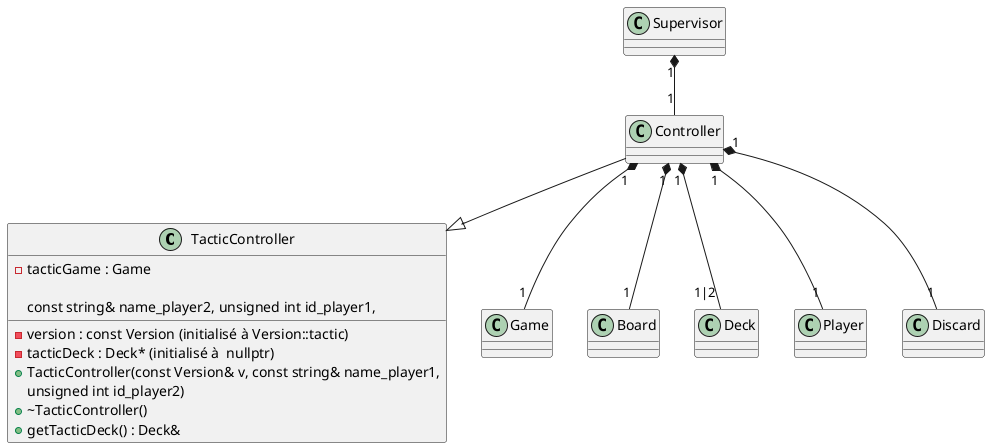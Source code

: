 @startuml Hello


''' CLASSES '''

class TacticController {
    - version : const Version (initialisé à Version::tactic)
	- tacticDeck : Deck* (initialisé à  nullptr)
	- tacticGame : Game

    + TacticController(const Version& v, const string& name_player1,
        const string& name_player2, unsigned int id_player1,
        unsigned int id_player2)
    + ~TacticController()
    + getTacticDeck() : Deck&
}


''' RELATIONS '''
Controller "1" *-- "1" Game
Controller "1" *-- "1" Board
Controller "1" *-- "1|2" Deck
Controller "1" *-- "1" Player
Supervisor "1" *-- "1"Controller 
Controller "1" *-- "1" Discard
Controller --|> TacticController



@enduml